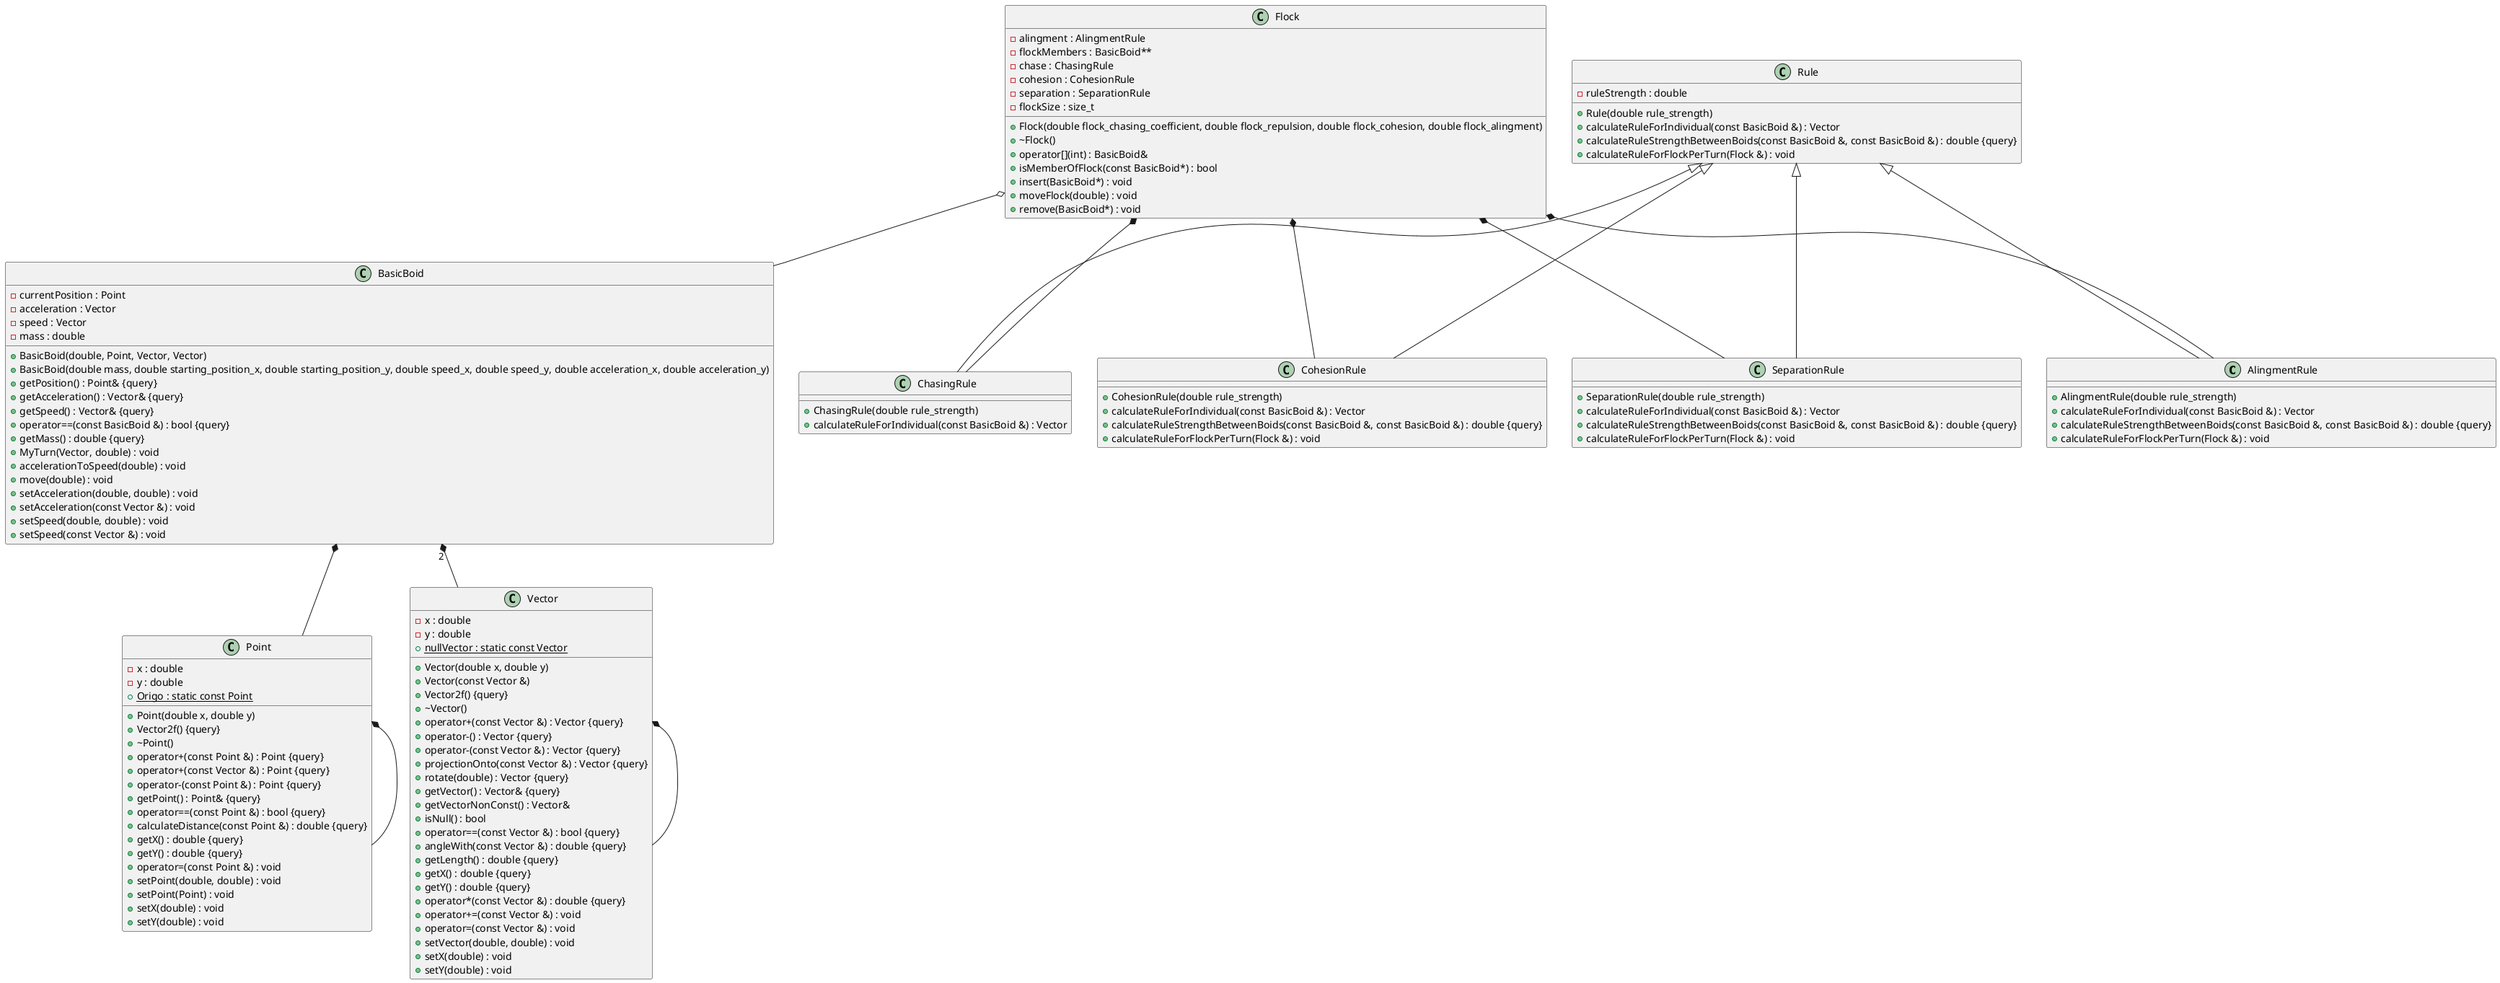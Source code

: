 @startuml





/' Objects '/

class AlingmentRule {
	+AlingmentRule(double rule_strength)
	+calculateRuleForIndividual(const BasicBoid &) : Vector
	+calculateRuleStrengthBetweenBoids(const BasicBoid &, const BasicBoid &) : double {query}
	+calculateRuleForFlockPerTurn(Flock &) : void
}


class BasicBoid {
	+BasicBoid(double, Point, Vector, Vector)
	+BasicBoid(double mass, double starting_position_x, double starting_position_y, double speed_x, double speed_y, double acceleration_x, double acceleration_y)
	-currentPosition : Point
	+getPosition() : Point& {query}
	-acceleration : Vector
	-speed : Vector
	+getAcceleration() : Vector& {query}
	+getSpeed() : Vector& {query}
	+operator==(const BasicBoid &) : bool {query}
	+getMass() : double {query}
	-mass : double
	+MyTurn(Vector, double) : void
	+accelerationToSpeed(double) : void
	+move(double) : void
	+setAcceleration(double, double) : void
	+setAcceleration(const Vector &) : void
	+setSpeed(double, double) : void
	+setSpeed(const Vector &) : void
}


class ChasingRule {
	+ChasingRule(double rule_strength)
	+calculateRuleForIndividual(const BasicBoid &) : Vector
}


class CohesionRule {
	+CohesionRule(double rule_strength)
	+calculateRuleForIndividual(const BasicBoid &) : Vector
	+calculateRuleStrengthBetweenBoids(const BasicBoid &, const BasicBoid &) : double {query}
	+calculateRuleForFlockPerTurn(Flock &) : void
}


class Flock {
	+Flock(double flock_chasing_coefficient, double flock_repulsion, double flock_cohesion, double flock_alingment)
	+~Flock()
	-alingment : AlingmentRule
	+operator[](int) : BasicBoid&
	-flockMembers : BasicBoid**
	-chase : ChasingRule
	-cohesion : CohesionRule
	-separation : SeparationRule
	+isMemberOfFlock(const BasicBoid*) : bool
	-flockSize : size_t
	+insert(BasicBoid*) : void
	+moveFlock(double) : void
	+remove(BasicBoid*) : void
}


class Point {
	+Point(double x, double y)
	+Vector2f() {query}
	+~Point()
	+operator+(const Point &) : Point {query}
	+operator+(const Vector &) : Point {query}
	+operator-(const Point &) : Point {query}
	+getPoint() : Point& {query}
	+operator==(const Point &) : bool {query}
	+calculateDistance(const Point &) : double {query}
	+getX() : double {query}
	+getY() : double {query}
	-x : double
	-y : double
	+{static} Origo : static const Point
	+operator=(const Point &) : void
	+setPoint(double, double) : void
	+setPoint(Point) : void
	+setX(double) : void
	+setY(double) : void
}


class Rule {
	+Rule(double rule_strength)
	+calculateRuleForIndividual(const BasicBoid &) : Vector
	+calculateRuleStrengthBetweenBoids(const BasicBoid &, const BasicBoid &) : double {query}
	-ruleStrength : double
	+calculateRuleForFlockPerTurn(Flock &) : void
}


class SeparationRule {
	+SeparationRule(double rule_strength)
	+calculateRuleForIndividual(const BasicBoid &) : Vector
	+calculateRuleStrengthBetweenBoids(const BasicBoid &, const BasicBoid &) : double {query}
	+calculateRuleForFlockPerTurn(Flock &) : void
}


class Vector {
	+Vector(double x, double y)
	+Vector(const Vector &)
	+Vector2f() {query}
	+~Vector()
	+operator+(const Vector &) : Vector {query}
	+operator-() : Vector {query}
	+operator-(const Vector &) : Vector {query}
	+projectionOnto(const Vector &) : Vector {query}
	+rotate(double) : Vector {query}
	+getVector() : Vector& {query}
	+getVectorNonConst() : Vector&
	+isNull() : bool
	+operator==(const Vector &) : bool {query}
	+angleWith(const Vector &) : double {query}
	+getLength() : double {query}
	+getX() : double {query}
	+getY() : double {query}
	+operator*(const Vector &) : double {query}
	-x : double
	-y : double
	+{static} nullVector : static const Vector
	+operator+=(const Vector &) : void
	+operator=(const Vector &) : void
	+setVector(double, double) : void
	+setX(double) : void
	+setY(double) : void
}





/' Inheritance relationships '/

.Rule <|-- .AlingmentRule


.Rule <|-- .ChasingRule


.Rule <|-- .CohesionRule


.Rule <|-- .SeparationRule





/' Aggregation relationships '/

.BasicBoid *-- .Point


.BasicBoid "2" *-- .Vector


.Flock *-- .AlingmentRule


.Flock o-- .BasicBoid


.Flock *-- .ChasingRule


.Flock *-- .CohesionRule


.Flock *-- .SeparationRule


.Point *-- .Point


.Vector *-- .Vector






/' Nested objects '/



@enduml
